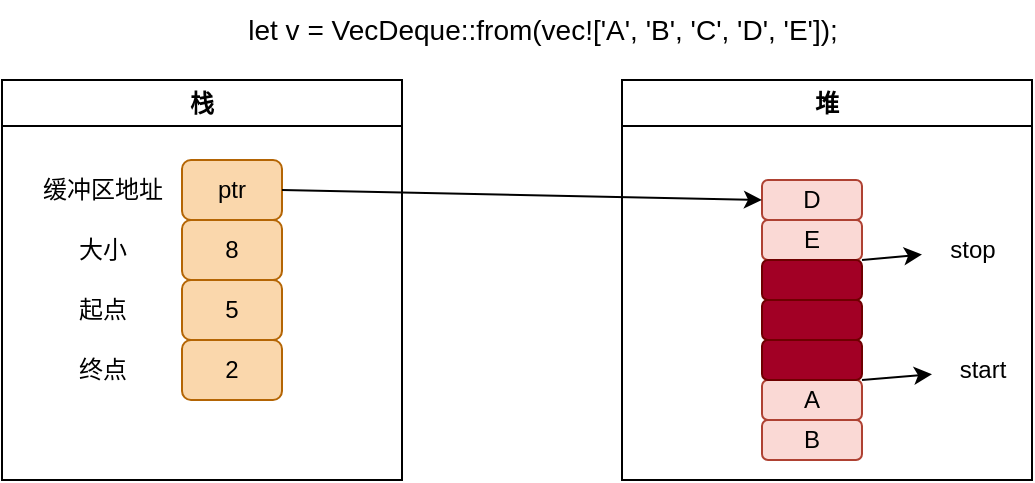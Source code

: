 <mxfile scale="1" border="20">
    <diagram id="Zkn0evmNHorBQS6kFR0k" name="第 1 页">
        <mxGraphModel dx="818" dy="494" grid="1" gridSize="10" guides="1" tooltips="1" connect="1" arrows="1" fold="1" page="1" pageScale="1" pageWidth="827" pageHeight="1169" background="#ffffff" math="0" shadow="0">
            <root>
                <mxCell id="0"/>
                <mxCell id="1" parent="0"/>
                <mxCell id="2" value="&lt;span style=&quot;&quot;&gt;&lt;font color=&quot;#000000&quot;&gt;栈&lt;/font&gt;&lt;/span&gt;" style="swimlane;whiteSpace=wrap;html=1;strokeColor=#000000;fillColor=none;labelBackgroundColor=none;" parent="1" vertex="1">
                    <mxGeometry x="70" y="80" width="200" height="200" as="geometry"/>
                </mxCell>
                <mxCell id="3" value="ptr" style="rounded=1;whiteSpace=wrap;html=1;labelBackgroundColor=none;strokeColor=#b46504;fillColor=#fad7ac;fontColor=#000000;" parent="2" vertex="1">
                    <mxGeometry x="90" y="40" width="50" height="30" as="geometry"/>
                </mxCell>
                <mxCell id="4" value="&lt;font color=&quot;#000000&quot;&gt;8&lt;/font&gt;" style="rounded=1;whiteSpace=wrap;html=1;labelBackgroundColor=none;strokeColor=#b46504;fillColor=#fad7ac;" parent="2" vertex="1">
                    <mxGeometry x="90" y="70" width="50" height="30" as="geometry"/>
                </mxCell>
                <mxCell id="5" value="&lt;font color=&quot;#000000&quot;&gt;5&lt;/font&gt;" style="rounded=1;whiteSpace=wrap;html=1;labelBackgroundColor=none;strokeColor=#b46504;fillColor=#fad7ac;" parent="2" vertex="1">
                    <mxGeometry x="90" y="100" width="50" height="30" as="geometry"/>
                </mxCell>
                <mxCell id="6" value="&lt;font color=&quot;#000000&quot;&gt;2&lt;/font&gt;" style="rounded=1;whiteSpace=wrap;html=1;labelBackgroundColor=none;strokeColor=#b46504;fillColor=#fad7ac;" parent="2" vertex="1">
                    <mxGeometry x="90" y="130" width="50" height="30" as="geometry"/>
                </mxCell>
                <mxCell id="7" value="缓冲区地址" style="text;html=1;align=center;verticalAlign=middle;resizable=0;points=[];autosize=1;strokeColor=none;fillColor=none;fontColor=#000000;" parent="2" vertex="1">
                    <mxGeometry x="10" y="40" width="80" height="30" as="geometry"/>
                </mxCell>
                <mxCell id="8" value="大小" style="text;html=1;align=center;verticalAlign=middle;resizable=0;points=[];autosize=1;strokeColor=none;fillColor=none;fontColor=#000000;" parent="2" vertex="1">
                    <mxGeometry x="25" y="70" width="50" height="30" as="geometry"/>
                </mxCell>
                <mxCell id="9" value="起点" style="text;html=1;align=center;verticalAlign=middle;resizable=0;points=[];autosize=1;strokeColor=none;fillColor=none;fontColor=#000000;" parent="2" vertex="1">
                    <mxGeometry x="25" y="100" width="50" height="30" as="geometry"/>
                </mxCell>
                <mxCell id="10" value="终点" style="text;html=1;align=center;verticalAlign=middle;resizable=0;points=[];autosize=1;strokeColor=none;fillColor=none;fontColor=#000000;" parent="2" vertex="1">
                    <mxGeometry x="25" y="130" width="50" height="30" as="geometry"/>
                </mxCell>
                <mxCell id="11" value="&lt;font color=&quot;#000000&quot;&gt;堆&lt;/font&gt;" style="swimlane;whiteSpace=wrap;html=1;strokeColor=#000000;fillColor=none;labelBackgroundColor=none;" parent="1" vertex="1">
                    <mxGeometry x="380" y="80" width="205" height="200" as="geometry"/>
                </mxCell>
                <mxCell id="20" value="&lt;font color=&quot;#000000&quot;&gt;D&lt;/font&gt;" style="rounded=1;whiteSpace=wrap;html=1;labelBackgroundColor=none;strokeColor=#ae4132;fillColor=#fad9d5;" parent="11" vertex="1">
                    <mxGeometry x="70" y="50" width="50" height="20" as="geometry"/>
                </mxCell>
                <mxCell id="24" value="&lt;font color=&quot;#000000&quot;&gt;E&lt;/font&gt;" style="rounded=1;whiteSpace=wrap;html=1;labelBackgroundColor=none;strokeColor=#ae4132;fillColor=#fad9d5;" parent="11" vertex="1">
                    <mxGeometry x="70" y="70" width="50" height="20" as="geometry"/>
                </mxCell>
                <mxCell id="35" style="edgeStyle=none;html=1;exitX=1;exitY=0;exitDx=0;exitDy=0;strokeColor=#000000;fontColor=#000000;" parent="11" source="25" target="31" edge="1">
                    <mxGeometry relative="1" as="geometry"/>
                </mxCell>
                <mxCell id="25" value="" style="rounded=1;whiteSpace=wrap;html=1;labelBackgroundColor=none;strokeColor=#6F0000;fillColor=#a20025;fontColor=#ffffff;" parent="11" vertex="1">
                    <mxGeometry x="70" y="90" width="50" height="20" as="geometry"/>
                </mxCell>
                <mxCell id="33" style="edgeStyle=none;html=1;exitX=1;exitY=1;exitDx=0;exitDy=0;strokeColor=#000000;fontColor=#000000;" parent="11" source="37" target="32" edge="1">
                    <mxGeometry relative="1" as="geometry"/>
                </mxCell>
                <mxCell id="26" value="" style="rounded=1;whiteSpace=wrap;html=1;labelBackgroundColor=none;strokeColor=#6F0000;fillColor=#a20025;fontColor=#ffffff;" parent="11" vertex="1">
                    <mxGeometry x="70" y="110" width="50" height="20" as="geometry"/>
                </mxCell>
                <mxCell id="27" value="&lt;font color=&quot;#000000&quot;&gt;A&lt;/font&gt;" style="rounded=1;whiteSpace=wrap;html=1;labelBackgroundColor=none;strokeColor=#ae4132;fillColor=#fad9d5;" parent="11" vertex="1">
                    <mxGeometry x="70" y="150" width="50" height="20" as="geometry"/>
                </mxCell>
                <mxCell id="28" value="&lt;font color=&quot;#000000&quot;&gt;B&lt;/font&gt;" style="rounded=1;whiteSpace=wrap;html=1;labelBackgroundColor=none;strokeColor=#ae4132;fillColor=#fad9d5;" parent="11" vertex="1">
                    <mxGeometry x="70" y="170" width="50" height="20" as="geometry"/>
                </mxCell>
                <mxCell id="31" value="stop" style="text;html=1;align=center;verticalAlign=middle;resizable=0;points=[];autosize=1;strokeColor=none;fillColor=none;fontColor=#000000;labelBackgroundColor=none;" parent="11" vertex="1">
                    <mxGeometry x="150" y="70" width="50" height="30" as="geometry"/>
                </mxCell>
                <mxCell id="32" value="start" style="text;html=1;align=center;verticalAlign=middle;resizable=0;points=[];autosize=1;strokeColor=none;fillColor=none;fontColor=#000000;labelBackgroundColor=none;" parent="11" vertex="1">
                    <mxGeometry x="155" y="130" width="50" height="30" as="geometry"/>
                </mxCell>
                <mxCell id="37" value="" style="rounded=1;whiteSpace=wrap;html=1;labelBackgroundColor=none;strokeColor=#6F0000;fillColor=#a20025;fontColor=#ffffff;" vertex="1" parent="11">
                    <mxGeometry x="70" y="130" width="50" height="20" as="geometry"/>
                </mxCell>
                <mxCell id="29" value="&lt;font style=&quot;font-size: 14px;&quot;&gt;let v = VecDeque::from(vec!['A', 'B', 'C', 'D', 'E']);&lt;/font&gt;" style="text;html=1;align=center;verticalAlign=middle;resizable=0;points=[];autosize=1;strokeColor=none;fillColor=none;fontColor=#000000;" parent="1" vertex="1">
                    <mxGeometry x="180" y="40" width="320" height="30" as="geometry"/>
                </mxCell>
                <mxCell id="30" style="edgeStyle=none;html=1;exitX=1;exitY=0.5;exitDx=0;exitDy=0;entryX=0;entryY=0.5;entryDx=0;entryDy=0;fontColor=#000000;strokeColor=#000000;" parent="1" source="3" target="20" edge="1">
                    <mxGeometry relative="1" as="geometry"/>
                </mxCell>
            </root>
        </mxGraphModel>
    </diagram>
</mxfile>